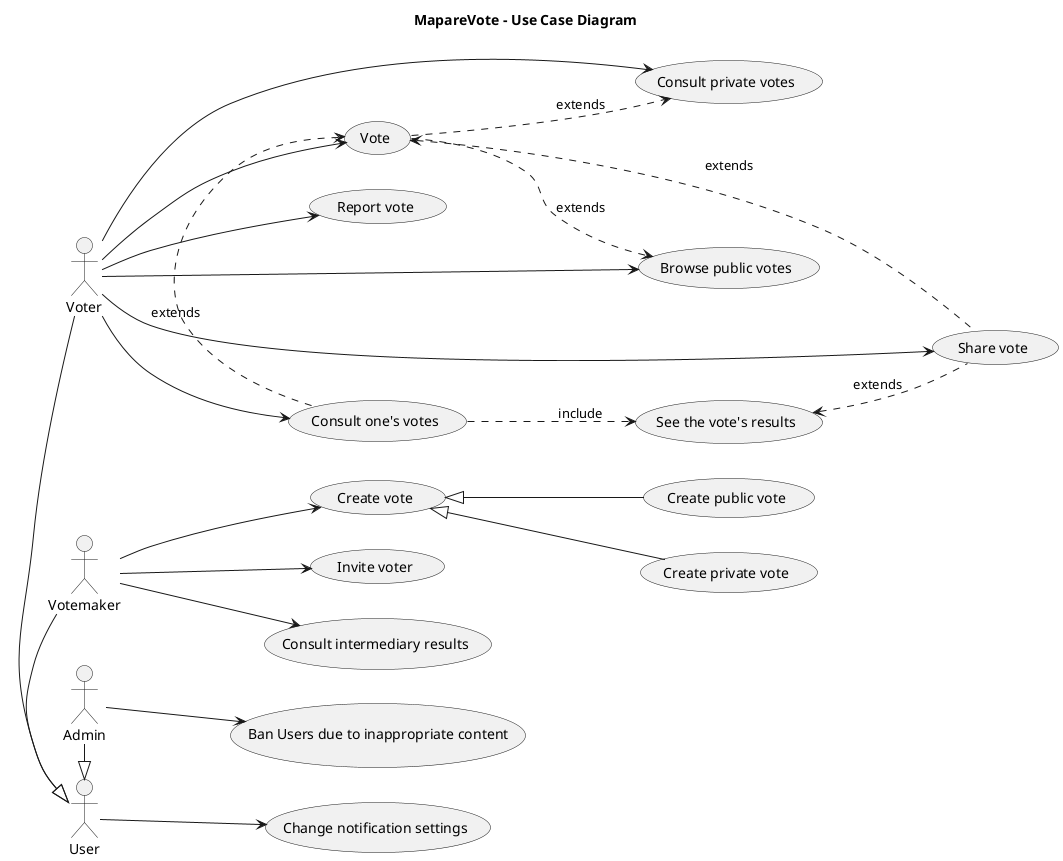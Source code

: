 @startuml

left to right direction

title  MapareVote - Use Case Diagram 

:Voter: -|> :User:
:Votemaker: -|> :User:
:Admin: -|> :User:

:Voter: --> (Vote)

:Votemaker: --> (Create vote)

(Create vote) <|-- (Create private vote)

(Create vote) <|-- (Create public vote)

:Votemaker: --> (Invite voter)

:Votemaker: --> (Consult intermediary results)

:Admin: --> (Ban Users due to inappropriate content)

(Vote) <. (Consult one's votes): extends

:Voter: --> (Consult one's votes)

(Consult one's votes) ..> (See the vote's results): include

Voter --> (Browse public votes)

(Vote) ..> (Browse public votes): extends

:User: --> (Change notification settings)

:Voter: --> (Consult private votes)

(Vote) ..> (Consult private votes): extends

:Voter: ---> (Share vote)

(Vote) <.. (Share vote): extends

(See the vote's results) <.. (Share vote): extends

:Voter: --> (Report vote)

@enduml